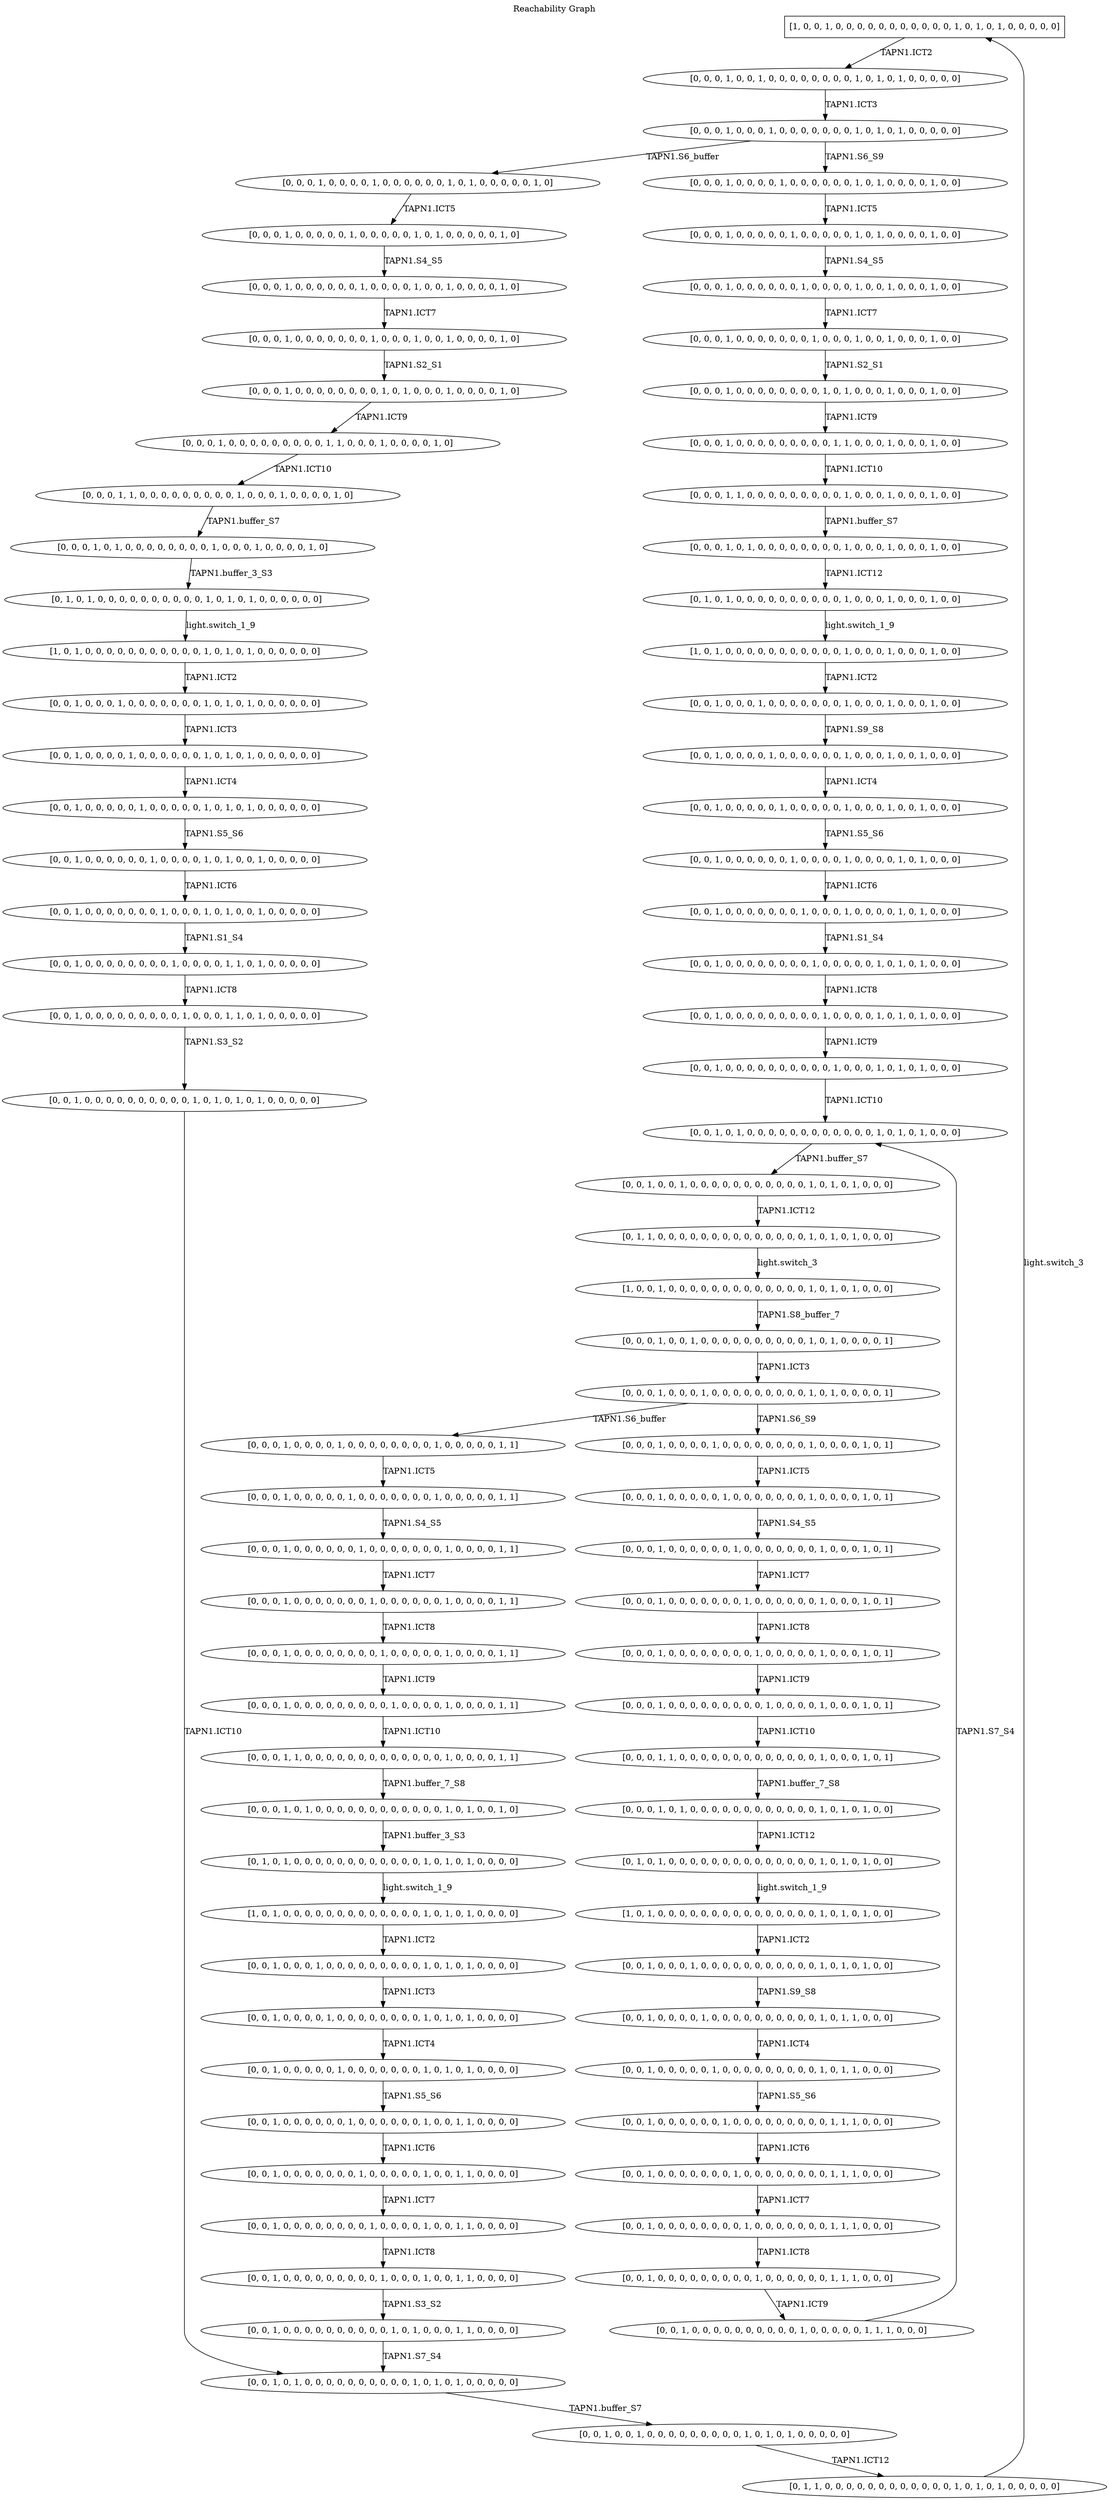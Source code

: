
digraph RG {
  label="Reachability Graph";
  labelloc=t;
  S0 [shape=box, label="[1, 0, 0, 1, 0, 0, 0, 0, 0, 0, 0, 0, 0, 0, 0, 1, 0, 1, 0, 1, 0, 0, 0, 0, 0]"];
  S1 [label="[0, 0, 0, 1, 0, 0, 1, 0, 0, 0, 0, 0, 0, 0, 0, 1, 0, 1, 0, 1, 0, 0, 0, 0, 0]"];
  S2 [label="[0, 0, 0, 1, 0, 0, 0, 1, 0, 0, 0, 0, 0, 0, 0, 1, 0, 1, 0, 1, 0, 0, 0, 0, 0]"];
  S3 [label="[0, 0, 0, 1, 0, 0, 0, 0, 1, 0, 0, 0, 0, 0, 0, 1, 0, 1, 0, 0, 0, 0, 0, 1, 0]"];
  S4 [label="[0, 0, 0, 1, 0, 0, 0, 0, 1, 0, 0, 0, 0, 0, 0, 1, 0, 1, 0, 0, 0, 0, 1, 0, 0]"];
  S5 [label="[0, 0, 0, 1, 0, 0, 0, 0, 0, 1, 0, 0, 0, 0, 0, 1, 0, 1, 0, 0, 0, 0, 1, 0, 0]"];
  S6 [label="[0, 0, 0, 1, 0, 0, 0, 0, 0, 0, 1, 0, 0, 0, 0, 1, 0, 0, 1, 0, 0, 0, 1, 0, 0]"];
  S7 [label="[0, 0, 0, 1, 0, 0, 0, 0, 0, 0, 0, 1, 0, 0, 0, 1, 0, 0, 1, 0, 0, 0, 1, 0, 0]"];
  S8 [label="[0, 0, 0, 1, 0, 0, 0, 0, 0, 0, 0, 0, 1, 0, 1, 0, 0, 0, 1, 0, 0, 0, 1, 0, 0]"];
  S9 [label="[0, 0, 0, 1, 0, 0, 0, 0, 0, 0, 0, 0, 0, 1, 1, 0, 0, 0, 1, 0, 0, 0, 1, 0, 0]"];
  S10 [label="[0, 0, 0, 1, 1, 0, 0, 0, 0, 0, 0, 0, 0, 0, 1, 0, 0, 0, 1, 0, 0, 0, 1, 0, 0]"];
  S11 [label="[0, 0, 0, 1, 0, 1, 0, 0, 0, 0, 0, 0, 0, 0, 1, 0, 0, 0, 1, 0, 0, 0, 1, 0, 0]"];
  S12 [label="[0, 1, 0, 1, 0, 0, 0, 0, 0, 0, 0, 0, 0, 0, 1, 0, 0, 0, 1, 0, 0, 0, 1, 0, 0]"];
  S13 [label="[1, 0, 1, 0, 0, 0, 0, 0, 0, 0, 0, 0, 0, 0, 1, 0, 0, 0, 1, 0, 0, 0, 1, 0, 0]"];
  S14 [label="[0, 0, 1, 0, 0, 0, 1, 0, 0, 0, 0, 0, 0, 0, 1, 0, 0, 0, 1, 0, 0, 0, 1, 0, 0]"];
  S15 [label="[0, 0, 1, 0, 0, 0, 0, 1, 0, 0, 0, 0, 0, 0, 1, 0, 0, 0, 1, 0, 0, 1, 0, 0, 0]"];
  S16 [label="[0, 0, 1, 0, 0, 0, 0, 0, 1, 0, 0, 0, 0, 0, 1, 0, 0, 0, 1, 0, 0, 1, 0, 0, 0]"];
  S17 [label="[0, 0, 1, 0, 0, 0, 0, 0, 0, 1, 0, 0, 0, 0, 1, 0, 0, 0, 0, 1, 0, 1, 0, 0, 0]"];
  S18 [label="[0, 0, 1, 0, 0, 0, 0, 0, 0, 0, 1, 0, 0, 0, 1, 0, 0, 0, 0, 1, 0, 1, 0, 0, 0]"];
  S19 [label="[0, 0, 1, 0, 0, 0, 0, 0, 0, 0, 0, 1, 0, 0, 0, 0, 0, 1, 0, 1, 0, 1, 0, 0, 0]"];
  S20 [label="[0, 0, 1, 0, 0, 0, 0, 0, 0, 0, 0, 0, 1, 0, 0, 0, 0, 1, 0, 1, 0, 1, 0, 0, 0]"];
  S21 [label="[0, 0, 1, 0, 0, 0, 0, 0, 0, 0, 0, 0, 0, 1, 0, 0, 0, 1, 0, 1, 0, 1, 0, 0, 0]"];
  S22 [label="[0, 0, 1, 0, 1, 0, 0, 0, 0, 0, 0, 0, 0, 0, 0, 0, 0, 1, 0, 1, 0, 1, 0, 0, 0]"];
  S23 [label="[0, 0, 1, 0, 0, 1, 0, 0, 0, 0, 0, 0, 0, 0, 0, 0, 0, 1, 0, 1, 0, 1, 0, 0, 0]"];
  S24 [label="[0, 1, 1, 0, 0, 0, 0, 0, 0, 0, 0, 0, 0, 0, 0, 0, 0, 1, 0, 1, 0, 1, 0, 0, 0]"];
  S25 [label="[1, 0, 0, 1, 0, 0, 0, 0, 0, 0, 0, 0, 0, 0, 0, 0, 0, 1, 0, 1, 0, 1, 0, 0, 0]"];
  S26 [label="[0, 0, 0, 1, 0, 0, 1, 0, 0, 0, 0, 0, 0, 0, 0, 0, 0, 1, 0, 1, 0, 0, 0, 0, 1]"];
  S27 [label="[0, 0, 0, 1, 0, 0, 0, 1, 0, 0, 0, 0, 0, 0, 0, 0, 0, 1, 0, 1, 0, 0, 0, 0, 1]"];
  S28 [label="[0, 0, 0, 1, 0, 0, 0, 0, 1, 0, 0, 0, 0, 0, 0, 0, 0, 1, 0, 0, 0, 0, 0, 1, 1]"];
  S29 [label="[0, 0, 0, 1, 0, 0, 0, 0, 1, 0, 0, 0, 0, 0, 0, 0, 0, 1, 0, 0, 0, 0, 1, 0, 1]"];
  S30 [label="[0, 0, 0, 1, 0, 0, 0, 0, 0, 1, 0, 0, 0, 0, 0, 0, 0, 1, 0, 0, 0, 0, 1, 0, 1]"];
  S31 [label="[0, 0, 0, 1, 0, 0, 0, 0, 0, 0, 1, 0, 0, 0, 0, 0, 0, 0, 1, 0, 0, 0, 1, 0, 1]"];
  S32 [label="[0, 0, 0, 1, 0, 0, 0, 0, 0, 0, 0, 1, 0, 0, 0, 0, 0, 0, 1, 0, 0, 0, 1, 0, 1]"];
  S33 [label="[0, 0, 0, 1, 0, 0, 0, 0, 0, 0, 0, 0, 1, 0, 0, 0, 0, 0, 1, 0, 0, 0, 1, 0, 1]"];
  S34 [label="[0, 0, 0, 1, 0, 0, 0, 0, 0, 0, 0, 0, 0, 1, 0, 0, 0, 0, 1, 0, 0, 0, 1, 0, 1]"];
  S35 [label="[0, 0, 0, 1, 1, 0, 0, 0, 0, 0, 0, 0, 0, 0, 0, 0, 0, 0, 1, 0, 0, 0, 1, 0, 1]"];
  S36 [label="[0, 0, 0, 1, 0, 1, 0, 0, 0, 0, 0, 0, 0, 0, 0, 0, 0, 0, 1, 0, 1, 0, 1, 0, 0]"];
  S37 [label="[0, 1, 0, 1, 0, 0, 0, 0, 0, 0, 0, 0, 0, 0, 0, 0, 0, 0, 1, 0, 1, 0, 1, 0, 0]"];
  S38 [label="[1, 0, 1, 0, 0, 0, 0, 0, 0, 0, 0, 0, 0, 0, 0, 0, 0, 0, 1, 0, 1, 0, 1, 0, 0]"];
  S39 [label="[0, 0, 1, 0, 0, 0, 1, 0, 0, 0, 0, 0, 0, 0, 0, 0, 0, 0, 1, 0, 1, 0, 1, 0, 0]"];
  S40 [label="[0, 0, 1, 0, 0, 0, 0, 1, 0, 0, 0, 0, 0, 0, 0, 0, 0, 0, 1, 0, 1, 1, 0, 0, 0]"];
  S41 [label="[0, 0, 1, 0, 0, 0, 0, 0, 1, 0, 0, 0, 0, 0, 0, 0, 0, 0, 1, 0, 1, 1, 0, 0, 0]"];
  S42 [label="[0, 0, 1, 0, 0, 0, 0, 0, 0, 1, 0, 0, 0, 0, 0, 0, 0, 0, 0, 1, 1, 1, 0, 0, 0]"];
  S43 [label="[0, 0, 1, 0, 0, 0, 0, 0, 0, 0, 1, 0, 0, 0, 0, 0, 0, 0, 0, 1, 1, 1, 0, 0, 0]"];
  S44 [label="[0, 0, 1, 0, 0, 0, 0, 0, 0, 0, 0, 1, 0, 0, 0, 0, 0, 0, 0, 1, 1, 1, 0, 0, 0]"];
  S45 [label="[0, 0, 1, 0, 0, 0, 0, 0, 0, 0, 0, 0, 1, 0, 0, 0, 0, 0, 0, 1, 1, 1, 0, 0, 0]"];
  S46 [label="[0, 0, 1, 0, 0, 0, 0, 0, 0, 0, 0, 0, 0, 1, 0, 0, 0, 0, 0, 1, 1, 1, 0, 0, 0]"];
  S47 [label="[0, 0, 0, 1, 0, 0, 0, 0, 0, 1, 0, 0, 0, 0, 0, 0, 0, 1, 0, 0, 0, 0, 0, 1, 1]"];
  S48 [label="[0, 0, 0, 1, 0, 0, 0, 0, 0, 0, 1, 0, 0, 0, 0, 0, 0, 0, 1, 0, 0, 0, 0, 1, 1]"];
  S49 [label="[0, 0, 0, 1, 0, 0, 0, 0, 0, 0, 0, 1, 0, 0, 0, 0, 0, 0, 1, 0, 0, 0, 0, 1, 1]"];
  S50 [label="[0, 0, 0, 1, 0, 0, 0, 0, 0, 0, 0, 0, 1, 0, 0, 0, 0, 0, 1, 0, 0, 0, 0, 1, 1]"];
  S51 [label="[0, 0, 0, 1, 0, 0, 0, 0, 0, 0, 0, 0, 0, 1, 0, 0, 0, 0, 1, 0, 0, 0, 0, 1, 1]"];
  S52 [label="[0, 0, 0, 1, 1, 0, 0, 0, 0, 0, 0, 0, 0, 0, 0, 0, 0, 0, 1, 0, 0, 0, 0, 1, 1]"];
  S53 [label="[0, 0, 0, 1, 0, 1, 0, 0, 0, 0, 0, 0, 0, 0, 0, 0, 0, 0, 1, 0, 1, 0, 0, 1, 0]"];
  S54 [label="[0, 1, 0, 1, 0, 0, 0, 0, 0, 0, 0, 0, 0, 0, 0, 0, 1, 0, 1, 0, 1, 0, 0, 0, 0]"];
  S55 [label="[1, 0, 1, 0, 0, 0, 0, 0, 0, 0, 0, 0, 0, 0, 0, 0, 1, 0, 1, 0, 1, 0, 0, 0, 0]"];
  S56 [label="[0, 0, 1, 0, 0, 0, 1, 0, 0, 0, 0, 0, 0, 0, 0, 0, 1, 0, 1, 0, 1, 0, 0, 0, 0]"];
  S57 [label="[0, 0, 1, 0, 0, 0, 0, 1, 0, 0, 0, 0, 0, 0, 0, 0, 1, 0, 1, 0, 1, 0, 0, 0, 0]"];
  S58 [label="[0, 0, 1, 0, 0, 0, 0, 0, 1, 0, 0, 0, 0, 0, 0, 0, 1, 0, 1, 0, 1, 0, 0, 0, 0]"];
  S59 [label="[0, 0, 1, 0, 0, 0, 0, 0, 0, 1, 0, 0, 0, 0, 0, 0, 1, 0, 0, 1, 1, 0, 0, 0, 0]"];
  S60 [label="[0, 0, 1, 0, 0, 0, 0, 0, 0, 0, 1, 0, 0, 0, 0, 0, 1, 0, 0, 1, 1, 0, 0, 0, 0]"];
  S61 [label="[0, 0, 1, 0, 0, 0, 0, 0, 0, 0, 0, 1, 0, 0, 0, 0, 1, 0, 0, 1, 1, 0, 0, 0, 0]"];
  S62 [label="[0, 0, 1, 0, 0, 0, 0, 0, 0, 0, 0, 0, 1, 0, 0, 0, 1, 0, 0, 1, 1, 0, 0, 0, 0]"];
  S63 [label="[0, 0, 1, 0, 0, 0, 0, 0, 0, 0, 0, 0, 0, 1, 0, 1, 0, 0, 0, 1, 1, 0, 0, 0, 0]"];
  S64 [label="[0, 0, 1, 0, 1, 0, 0, 0, 0, 0, 0, 0, 0, 0, 0, 1, 0, 1, 0, 1, 0, 0, 0, 0, 0]"];
  S65 [label="[0, 0, 1, 0, 0, 1, 0, 0, 0, 0, 0, 0, 0, 0, 0, 1, 0, 1, 0, 1, 0, 0, 0, 0, 0]"];
  S66 [label="[0, 1, 1, 0, 0, 0, 0, 0, 0, 0, 0, 0, 0, 0, 0, 1, 0, 1, 0, 1, 0, 0, 0, 0, 0]"];
  S67 [label="[0, 0, 0, 1, 0, 0, 0, 0, 0, 1, 0, 0, 0, 0, 0, 1, 0, 1, 0, 0, 0, 0, 0, 1, 0]"];
  S68 [label="[0, 0, 0, 1, 0, 0, 0, 0, 0, 0, 1, 0, 0, 0, 0, 1, 0, 0, 1, 0, 0, 0, 0, 1, 0]"];
  S69 [label="[0, 0, 0, 1, 0, 0, 0, 0, 0, 0, 0, 1, 0, 0, 0, 1, 0, 0, 1, 0, 0, 0, 0, 1, 0]"];
  S70 [label="[0, 0, 0, 1, 0, 0, 0, 0, 0, 0, 0, 0, 1, 0, 1, 0, 0, 0, 1, 0, 0, 0, 0, 1, 0]"];
  S71 [label="[0, 0, 0, 1, 0, 0, 0, 0, 0, 0, 0, 0, 0, 1, 1, 0, 0, 0, 1, 0, 0, 0, 0, 1, 0]"];
  S72 [label="[0, 0, 0, 1, 1, 0, 0, 0, 0, 0, 0, 0, 0, 0, 1, 0, 0, 0, 1, 0, 0, 0, 0, 1, 0]"];
  S73 [label="[0, 0, 0, 1, 0, 1, 0, 0, 0, 0, 0, 0, 0, 0, 1, 0, 0, 0, 1, 0, 0, 0, 0, 1, 0]"];
  S74 [label="[0, 1, 0, 1, 0, 0, 0, 0, 0, 0, 0, 0, 0, 0, 1, 0, 1, 0, 1, 0, 0, 0, 0, 0, 0]"];
  S75 [label="[1, 0, 1, 0, 0, 0, 0, 0, 0, 0, 0, 0, 0, 0, 1, 0, 1, 0, 1, 0, 0, 0, 0, 0, 0]"];
  S76 [label="[0, 0, 1, 0, 0, 0, 1, 0, 0, 0, 0, 0, 0, 0, 1, 0, 1, 0, 1, 0, 0, 0, 0, 0, 0]"];
  S77 [label="[0, 0, 1, 0, 0, 0, 0, 1, 0, 0, 0, 0, 0, 0, 1, 0, 1, 0, 1, 0, 0, 0, 0, 0, 0]"];
  S78 [label="[0, 0, 1, 0, 0, 0, 0, 0, 1, 0, 0, 0, 0, 0, 1, 0, 1, 0, 1, 0, 0, 0, 0, 0, 0]"];
  S79 [label="[0, 0, 1, 0, 0, 0, 0, 0, 0, 1, 0, 0, 0, 0, 1, 0, 1, 0, 0, 1, 0, 0, 0, 0, 0]"];
  S80 [label="[0, 0, 1, 0, 0, 0, 0, 0, 0, 0, 1, 0, 0, 0, 1, 0, 1, 0, 0, 1, 0, 0, 0, 0, 0]"];
  S81 [label="[0, 0, 1, 0, 0, 0, 0, 0, 0, 0, 0, 1, 0, 0, 0, 0, 1, 1, 0, 1, 0, 0, 0, 0, 0]"];
  S82 [label="[0, 0, 1, 0, 0, 0, 0, 0, 0, 0, 0, 0, 1, 0, 0, 0, 1, 1, 0, 1, 0, 0, 0, 0, 0]"];
  S83 [label="[0, 0, 1, 0, 0, 0, 0, 0, 0, 0, 0, 0, 0, 1, 0, 1, 0, 1, 0, 1, 0, 0, 0, 0, 0]"];
  S0 -> S1 [label="TAPN1.ICT2"];
  S1 -> S2 [label="TAPN1.ICT3"];
  S2 -> S3 [label="TAPN1.S6_buffer"];
  S2 -> S4 [label="TAPN1.S6_S9"];
  S4 -> S5 [label="TAPN1.ICT5"];
  S5 -> S6 [label="TAPN1.S4_S5"];
  S6 -> S7 [label="TAPN1.ICT7"];
  S7 -> S8 [label="TAPN1.S2_S1"];
  S8 -> S9 [label="TAPN1.ICT9"];
  S9 -> S10 [label="TAPN1.ICT10"];
  S10 -> S11 [label="TAPN1.buffer_S7"];
  S11 -> S12 [label="TAPN1.ICT12"];
  S12 -> S13 [label="light.switch_1_9"];
  S13 -> S14 [label="TAPN1.ICT2"];
  S14 -> S15 [label="TAPN1.S9_S8"];
  S15 -> S16 [label="TAPN1.ICT4"];
  S16 -> S17 [label="TAPN1.S5_S6"];
  S17 -> S18 [label="TAPN1.ICT6"];
  S18 -> S19 [label="TAPN1.S1_S4"];
  S19 -> S20 [label="TAPN1.ICT8"];
  S20 -> S21 [label="TAPN1.ICT9"];
  S21 -> S22 [label="TAPN1.ICT10"];
  S22 -> S23 [label="TAPN1.buffer_S7"];
  S23 -> S24 [label="TAPN1.ICT12"];
  S24 -> S25 [label="light.switch_3"];
  S25 -> S26 [label="TAPN1.S8_buffer_7"];
  S26 -> S27 [label="TAPN1.ICT3"];
  S27 -> S28 [label="TAPN1.S6_buffer"];
  S27 -> S29 [label="TAPN1.S6_S9"];
  S29 -> S30 [label="TAPN1.ICT5"];
  S30 -> S31 [label="TAPN1.S4_S5"];
  S31 -> S32 [label="TAPN1.ICT7"];
  S32 -> S33 [label="TAPN1.ICT8"];
  S33 -> S34 [label="TAPN1.ICT9"];
  S34 -> S35 [label="TAPN1.ICT10"];
  S35 -> S36 [label="TAPN1.buffer_7_S8"];
  S36 -> S37 [label="TAPN1.ICT12"];
  S37 -> S38 [label="light.switch_1_9"];
  S38 -> S39 [label="TAPN1.ICT2"];
  S39 -> S40 [label="TAPN1.S9_S8"];
  S40 -> S41 [label="TAPN1.ICT4"];
  S41 -> S42 [label="TAPN1.S5_S6"];
  S42 -> S43 [label="TAPN1.ICT6"];
  S43 -> S44 [label="TAPN1.ICT7"];
  S44 -> S45 [label="TAPN1.ICT8"];
  S45 -> S46 [label="TAPN1.ICT9"];
  S46 -> S22 [label="TAPN1.S7_S4"];
  S28 -> S47 [label="TAPN1.ICT5"];
  S47 -> S48 [label="TAPN1.S4_S5"];
  S48 -> S49 [label="TAPN1.ICT7"];
  S49 -> S50 [label="TAPN1.ICT8"];
  S50 -> S51 [label="TAPN1.ICT9"];
  S51 -> S52 [label="TAPN1.ICT10"];
  S52 -> S53 [label="TAPN1.buffer_7_S8"];
  S53 -> S54 [label="TAPN1.buffer_3_S3"];
  S54 -> S55 [label="light.switch_1_9"];
  S55 -> S56 [label="TAPN1.ICT2"];
  S56 -> S57 [label="TAPN1.ICT3"];
  S57 -> S58 [label="TAPN1.ICT4"];
  S58 -> S59 [label="TAPN1.S5_S6"];
  S59 -> S60 [label="TAPN1.ICT6"];
  S60 -> S61 [label="TAPN1.ICT7"];
  S61 -> S62 [label="TAPN1.ICT8"];
  S62 -> S63 [label="TAPN1.S3_S2"];
  S63 -> S64 [label="TAPN1.S7_S4"];
  S64 -> S65 [label="TAPN1.buffer_S7"];
  S65 -> S66 [label="TAPN1.ICT12"];
  S66 -> S0 [label="light.switch_3"];
  S3 -> S67 [label="TAPN1.ICT5"];
  S67 -> S68 [label="TAPN1.S4_S5"];
  S68 -> S69 [label="TAPN1.ICT7"];
  S69 -> S70 [label="TAPN1.S2_S1"];
  S70 -> S71 [label="TAPN1.ICT9"];
  S71 -> S72 [label="TAPN1.ICT10"];
  S72 -> S73 [label="TAPN1.buffer_S7"];
  S73 -> S74 [label="TAPN1.buffer_3_S3"];
  S74 -> S75 [label="light.switch_1_9"];
  S75 -> S76 [label="TAPN1.ICT2"];
  S76 -> S77 [label="TAPN1.ICT3"];
  S77 -> S78 [label="TAPN1.ICT4"];
  S78 -> S79 [label="TAPN1.S5_S6"];
  S79 -> S80 [label="TAPN1.ICT6"];
  S80 -> S81 [label="TAPN1.S1_S4"];
  S81 -> S82 [label="TAPN1.ICT8"];
  S82 -> S83 [label="TAPN1.S3_S2"];
  S83 -> S64 [label="TAPN1.ICT10"];
}
